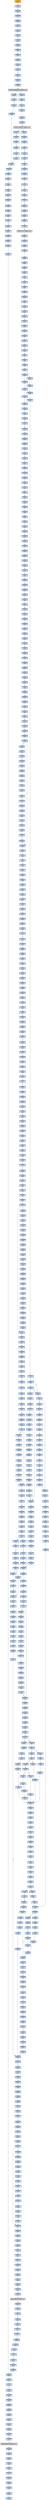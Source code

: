 strict digraph G {
	graph [bgcolor=transparent,
		name=G
	];
	node [color=lightsteelblue,
		fillcolor=lightsteelblue,
		shape=rectangle,
		style=filled
	];
	"0x0042f8b3"	[label="0x0042f8b3
movl"];
	"0x0042f8b7"	[label="0x0042f8b7
ja"];
	"0x0042f8b3" -> "0x0042f8b7"	[color="#000000"];
	"0x0042ff6c"	[label="0x0042ff6c
testb"];
	"0x0042ff6e"	[label="0x0042ff6e
je"];
	"0x0042ff6c" -> "0x0042ff6e"	[color="#000000"];
	"0x0042f7de"	[label="0x0042f7de
movl"];
	"0x0042f7e0"	[label="0x0042f7e0
movl"];
	"0x0042f7de" -> "0x0042f7e0"	[color="#000000"];
	"0x0042f911"	[label="0x0042f911
movl"];
	"0x0042f915"	[label="0x0042f915
andl"];
	"0x0042f911" -> "0x0042f915"	[color="#000000"];
	"0x0042ff39"	[label="0x0042ff39
movl"];
	"0x0042ff3d"	[label="0x0042ff3d
incl"];
	"0x0042ff39" -> "0x0042ff3d"	[color="#000000"];
	"0x0042f055"	[label="0x0042f055
stosl"];
	"0x0042f056"	[label="0x0042f056
movb"];
	"0x0042f055" -> "0x0042f056"	[color="#000000"];
	"0x0042f7d4"	[label="0x0042f7d4
orl"];
	"0x0042f7d6"	[label="0x0042f7d6
movl"];
	"0x0042f7d4" -> "0x0042f7d6"	[color="#000000"];
	"0x0042feae"	[label="0x0042feae
movb"];
	"0x0042feb2"	[label="0x0042feb2
movl"];
	"0x0042feae" -> "0x0042feb2"	[color="#000000"];
	"0x0042f373"	[label="0x0042f373
movl"];
	"0x0042f375"	[label="0x0042f375
movl"];
	"0x0042f373" -> "0x0042f375"	[color="#000000"];
	"0x0042fa95"	[label="0x0042fa95
pushl"];
	"0x0042fa96"	[label="0x0042fa96
call"];
	"0x0042fa95" -> "0x0042fa96"	[color="#000000"];
	"0x0042fe36"	[label="0x0042fe36
movl"];
	"0x0042fe39"	[label="0x0042fe39
movl"];
	"0x0042fe36" -> "0x0042fe39"	[color="#000000"];
	"0x0042fee9"	[label="0x0042fee9
movl"];
	"0x0042feec"	[label="0x0042feec
subl"];
	"0x0042fee9" -> "0x0042feec"	[color="#000000"];
	"0x0042f9e9"	[label="0x0042f9e9
cmpl"];
	"0x0042f9ec"	[label="0x0042f9ec
jae"];
	"0x0042f9e9" -> "0x0042f9ec"	[color="#000000"];
	"0x0042f02f"	[label="0x0042f02f
jne"];
	"0x0042f035"	[label="0x0042f035
leal"];
	"0x0042f02f" -> "0x0042f035"	[color="#000000",
		label=F];
	"0x0042f0aa"	[label="0x0042f0aa
je"];
	"0x0042f0b0"	[label="0x0042f0b0
pushl"];
	"0x0042f0aa" -> "0x0042f0b0"	[color="#000000",
		label=F];
	"0x0042ff81"	[label="0x0042ff81
popl"];
	"0x0042ff82"	[label="0x0042ff82
popl"];
	"0x0042ff81" -> "0x0042ff82"	[color="#000000"];
	"0x0042f0a1"	[label="0x0042f0a1
leal"];
	"0x0042f0a7"	[label="0x0042f0a7
cmpl"];
	"0x0042f0a1" -> "0x0042f0a7"	[color="#000000"];
	"0x0042fe76"	[label="0x0042fe76
shrl"];
	"0x0042fe78"	[label="0x0042fe78
movl"];
	"0x0042fe76" -> "0x0042fe78"	[color="#000000"];
	"0x0042fb02"	[label="0x0042fb02
movl"];
	"0x0042fb06"	[label="0x0042fb06
movl"];
	"0x0042fb02" -> "0x0042fb06"	[color="#000000"];
	"0x0042f048"	[label="0x0042f048
movl"];
	"0x0042f04a"	[label="0x0042f04a
leal"];
	"0x0042f048" -> "0x0042f04a"	[color="#000000"];
	"0x0042fa1b"	[label="0x0042fa1b
jmp"];
	"0x0042fa58"	[label="0x0042fa58
movl"];
	"0x0042fa1b" -> "0x0042fa58"	[color="#000000"];
	"0x0042fa62"	[label="0x0042fa62
movl"];
	"0x0042fa65"	[label="0x0042fa65
movl"];
	"0x0042fa62" -> "0x0042fa65"	[color="#000000"];
	"0x0042f962"	[label="0x0042f962
testl"];
	"0x0042f964"	[label="0x0042f964
jbe"];
	"0x0042f962" -> "0x0042f964"	[color="#000000"];
	"0x0042ff85"	[label="0x0042ff85
popl"];
	"0x0042ff86"	[label="0x0042ff86
addl"];
	"0x0042ff85" -> "0x0042ff86"	[color="#000000"];
	"0x0042fd2d"	[label="0x0042fd2d
cmpl"];
	"0x0042fd32"	[label="0x0042fd32
jae"];
	"0x0042fd2d" -> "0x0042fd32"	[color="#000000"];
	"0x0042f8f2"	[label="0x0042f8f2
addl"];
	"0x0042f8f4"	[label="0x0042f8f4
movb"];
	"0x0042f8f2" -> "0x0042f8f4"	[color="#000000"];
	"0x0042f869"	[label="0x0042f869
movl"];
	"0x0042f86d"	[label="0x0042f86d
leal"];
	"0x0042f869" -> "0x0042f86d"	[color="#000000"];
	"0x0042fb1e"	[label="0x0042fb1e
movl"];
	"0x0042fb24"	[label="0x0042fb24
movl"];
	"0x0042fb1e" -> "0x0042fb24"	[color="#000000"];
	"0x0042fe67"	[label="0x0042fe67
movl"];
	"0x0042fe6a"	[label="0x0042fe6a
movl"];
	"0x0042fe67" -> "0x0042fe6a"	[color="#000000"];
	"0x0042f88c"	[label="0x0042f88c
xorl"];
	"0x0042f88e"	[label="0x0042f88e
movl"];
	"0x0042f88c" -> "0x0042f88e"	[color="#000000"];
	"0x0042f2a8"	[label="0x0042f2a8
movl"];
	"0x0042f2aa"	[label="0x0042f2aa
testl"];
	"0x0042f2a8" -> "0x0042f2aa"	[color="#000000"];
	"0x0042ff57"	[label="0x0042ff57
movl"];
	"0x0042ff5b"	[label="0x0042ff5b
addl"];
	"0x0042ff57" -> "0x0042ff5b"	[color="#000000"];
	"0x0042fa3b"	[label="0x0042fa3b
jae"];
	"0x0042fa3d"	[label="0x0042fa3d
movl"];
	"0x0042fa3b" -> "0x0042fa3d"	[color="#000000",
		label=F];
	"0x0042fa44"	[label="0x0042fa44
cmpl"];
	"0x0042fa3b" -> "0x0042fa44"	[color="#000000",
		label=T];
	"0x0042f892"	[label="0x0042f892
movl"];
	"0x0042f89a"	[label="0x0042f89a
movl"];
	"0x0042f892" -> "0x0042f89a"	[color="#000000"];
	"0x0042f8e0"	[label="0x0042f8e0
movl"];
	"0x0042f8e6"	[label="0x0042f8e6
shrl"];
	"0x0042f8e0" -> "0x0042f8e6"	[color="#000000"];
	"0x0042ff41"	[label="0x0042ff41
cmpl"];
	"0x0042ff43"	[label="0x0042ff43
movl"];
	"0x0042ff41" -> "0x0042ff43"	[color="#000000"];
	"0x0042fe80"	[label="0x0042fe80
subl"];
	"0x0042fe82"	[label="0x0042fe82
andl"];
	"0x0042fe80" -> "0x0042fe82"	[color="#000000"];
	"0x0042f05d"	[label="0x0042f05d
jne"];
	"0x0042f05f"	[label="0x0042f05f
leal"];
	"0x0042f05d" -> "0x0042f05f"	[color="#000000",
		label=F];
	"0x0042fea8"	[label="0x0042fea8
shll"];
	"0x0042feab"	[label="0x0042feab
movb"];
	"0x0042fea8" -> "0x0042feab"	[color="#000000"];
	"0x0042faab"	[label="0x0042faab
shll"];
	"0x0042faad"	[label="0x0042faad
addl"];
	"0x0042faab" -> "0x0042faad"	[color="#000000"];
	"0x0042f6c8"	[label="0x0042f6c8
movl"];
	"0x0042f6cc"	[label="0x0042f6cc
subl"];
	"0x0042f6c8" -> "0x0042f6cc"	[color="#000000"];
	"0x0042f9cc"	[label="0x0042f9cc
movl"];
	"0x0042f9d0"	[label="0x0042f9d0
shll"];
	"0x0042f9cc" -> "0x0042f9d0"	[color="#000000"];
	"0x0042fa5f"	[label="0x0042fa5f
movl"];
	"0x0042fa5f" -> "0x0042fa62"	[color="#000000"];
	"0x0042f00a"	[label="0x0042f00a
popl"];
	"0x0042f00b"	[label="0x0042f00b
incl"];
	"0x0042f00a" -> "0x0042f00b"	[color="#000000"];
	"0x0042fa6e"	[label="0x0042fa6e
popl"];
	"0x0042fa6f"	[label="0x0042fa6f
shrl"];
	"0x0042fa6e" -> "0x0042fa6f"	[color="#000000"];
	"0x0042f826"	[label="0x0042f826
movl"];
	"0x0042f82c"	[label="0x0042f82c
addl"];
	"0x0042f826" -> "0x0042f82c"	[color="#000000"];
	"0x0042f384"	[label="0x0042f384
jmp"];
	"0x0042f271"	[label="0x0042f271
movl"];
	"0x0042f384" -> "0x0042f271"	[color="#000000"];
	"0x0042fa00"	[label="0x0042fa00
andl"];
	"0x0042fa05"	[label="0x0042fa05
cmpl"];
	"0x0042fa00" -> "0x0042fa05"	[color="#000000"];
	"0x0042f008"	[label="0x0042f008
jmp"];
	"0x0042f00e"	[label="0x0042f00e
call"];
	"0x0042f008" -> "0x0042f00e"	[color="#000000"];
	"0x0042fefc"	[label="0x0042fefc
movl"];
	"0x0042ff03"	[label="0x0042ff03
testl"];
	"0x0042fefc" -> "0x0042ff03"	[color="#000000"];
	"0x0042f03b"	[label="0x0042f03b
pushl"];
	"0x0042f03c"	[label="0x0042f03c
call"];
	"0x0042f03b" -> "0x0042f03c"	[color="#000000"];
	"0x0042fe49"	[label="0x0042fe49
movl"];
	"0x0042fe4c"	[label="0x0042fe4c
movl"];
	"0x0042fe49" -> "0x0042fe4c"	[color="#000000"];
	"0x0042ff3e"	[label="0x0042ff3e
leal"];
	"0x0042ff3d" -> "0x0042ff3e"	[color="#000000"];
	"0x0042f298"	[label="0x0042f298
movl"];
	"0x0042f2a2"	[label="0x0042f2a2
movl"];
	"0x0042f298" -> "0x0042f2a2"	[color="#000000"];
	"0x0042f8c1"	[label="0x0042f8c1
movl"];
	"0x0042f8c4"	[label="0x0042f8c4
movl"];
	"0x0042f8c1" -> "0x0042f8c4"	[color="#000000"];
	"0x0042f95a"	[label="0x0042f95a
movl"];
	"0x0042f960"	[label="0x0042f960
xorl"];
	"0x0042f95a" -> "0x0042f960"	[color="#000000"];
	"0x0042f81d"	[label="0x0042f81d
movl"];
	"0x0042f823"	[label="0x0042f823
leal"];
	"0x0042f81d" -> "0x0042f823"	[color="#000000"];
	"0x0042fa5a"	[label="0x0042fa5a
movl"];
	"0x0042fa58" -> "0x0042fa5a"	[color="#000000"];
	"0x0042fea2"	[label="0x0042fea2
movl"];
	"0x0042fea5"	[label="0x0042fea5
movl"];
	"0x0042fea2" -> "0x0042fea5"	[color="#000000"];
	"0x0042f1b0"	[label="0x0042f1b0
je"];
	"0x0042f1ba"	[label="0x0042f1ba
movl"];
	"0x0042f1b0" -> "0x0042f1ba"	[color="#000000",
		label=T];
	"0x0042ff63"	[label="0x0042ff63
jmp"];
	"0x0042ff70"	[label="0x0042ff70
cmpl"];
	"0x0042ff63" -> "0x0042ff70"	[color="#000000"];
	"0x0042fbac"	[label="0x0042fbac
pushl"];
	"0x0042fbad"	[label="0x0042fbad
movl"];
	"0x0042fbac" -> "0x0042fbad"	[color="#000000"];
	"0x0042fa22"	[label="0x0042fa22
cmpl"];
	"0x0042fa25"	[label="0x0042fa25
sbbl"];
	"0x0042fa22" -> "0x0042fa25"	[color="#000000"];
	"0x0042f83f"	[label="0x0042f83f
pushl"];
	"0x0042f840"	[label="0x0042f840
movl"];
	"0x0042f83f" -> "0x0042f840"	[color="#000000"];
	"0x0042ff4e"	[label="0x0042ff4e
movb"];
	"0x0042ff51"	[label="0x0042ff51
movl"];
	"0x0042ff4e" -> "0x0042ff51"	[color="#000000"];
	"0x0042f986"	[label="0x0042f986
xorl"];
	"0x0042f988"	[label="0x0042f988
movb"];
	"0x0042f986" -> "0x0042f988"	[color="#000000"];
	"0x0042f058"	[label="0x0042f058
scasb"];
	"0x0042f056" -> "0x0042f058"	[color="#000000"];
	"0x0042f98b"	[label="0x0042f98b
movl"];
	"0x0042f98f"	[label="0x0042f98f
leal"];
	"0x0042f98b" -> "0x0042f98f"	[color="#000000"];
	"0x0042f83a"	[label="0x0042f83a
pushl"];
	"0x0042f83b"	[label="0x0042f83b
pushl"];
	"0x0042f83a" -> "0x0042f83b"	[color="#000000"];
	"0x0042f960" -> "0x0042f962"	[color="#000000"];
	"0x0042fa42"	[label="0x0042fa42
jmp"];
	"0x0042fa3d" -> "0x0042fa42"	[color="#000000"];
	"0x0042f112"	[label="0x0042f112
movl"];
	"0x0042f114"	[label="0x0042f114
subl"];
	"0x0042f112" -> "0x0042f114"	[color="#000000"];
	"0x0042f9b0"	[label="0x0042f9b0
pushl"];
	"0x0042f9b1"	[label="0x0042f9b1
pushl"];
	"0x0042f9b0" -> "0x0042f9b1"	[color="#000000"];
	"0x0042f862"	[label="0x0042f862
jbe"];
	"0x0042f864"	[label="0x0042f864
xorl"];
	"0x0042f862" -> "0x0042f864"	[color="#000000",
		label=F];
	"0x0042f8bd"	[label="0x0042f8bd
movl"];
	"0x0042f8bd" -> "0x0042f8c1"	[color="#000000"];
	"0x0042ff3e" -> "0x0042ff41"	[color="#000000"];
	"0x0042f8eb"	[label="0x0042f8eb
andl"];
	"0x0042f8f0"	[label="0x0042f8f0
subl"];
	"0x0042f8eb" -> "0x0042f8f0"	[color="#000000"];
	"0x0042f9bc"	[label="0x0042f9bc
jb"];
	"0x0042f9be"	[label="0x0042f9be
movl"];
	"0x0042f9bc" -> "0x0042f9be"	[color="#000000",
		label=F];
	"0x0042f9ee"	[label="0x0042f9ee
movl"];
	"0x0042f9bc" -> "0x0042f9ee"	[color="#000000",
		label=T];
	"0x0042f7d9"	[label="0x0042f7d9
addl"];
	"0x0042f7d6" -> "0x0042f7d9"	[color="#000000"];
	"0x0042f8f6"	[label="0x0042f8f6
movl"];
	"0x0042f8f8"	[label="0x0042f8f8
movb"];
	"0x0042f8f6" -> "0x0042f8f8"	[color="#000000"];
	"0x0042ff80"	[label="0x0042ff80
popl"];
	"0x0042ff80" -> "0x0042ff81"	[color="#000000"];
	"0x0042fb43"	[label="0x0042fb43
movl"];
	"0x0042fb49"	[label="0x0042fb49
movl"];
	"0x0042fb43" -> "0x0042fb49"	[color="#000000"];
	"0x0042f7be"	[label="0x0042f7be
movb"];
	"0x0042f7c2"	[label="0x0042f7c2
movl"];
	"0x0042f7be" -> "0x0042f7c2"	[color="#000000"];
	"0x0042f9a4"	[label="0x0042f9a4
movb"];
	"0x0042f9a6"	[label="0x0042f9a6
popl"];
	"0x0042f9a4" -> "0x0042f9a6"	[color="#000000"];
	"0x0042f9de"	[label="0x0042f9de
addl"];
	"0x0042f9e1"	[label="0x0042f9e1
movl"];
	"0x0042f9de" -> "0x0042f9e1"	[color="#000000"];
	"0x0042f7c4"	[label="0x0042f7c4
movl"];
	"0x0042f7c2" -> "0x0042f7c4"	[color="#000000"];
	"0x0042f39e"	[label="0x0042f39e
call"];
	VIRTUALPROTECT_KERNEL32_DLL	[color=lightgrey,
		fillcolor=lightgrey,
		label="VIRTUALPROTECT_KERNEL32_DLL
VIRTUALPROTECT-KERNEL32-DLL"];
	"0x0042f39e" -> VIRTUALPROTECT_KERNEL32_DLL	[color="#000000"];
	"0x0042f7ae"	[label="0x0042f7ae
cmpl"];
	"0x0042f7b1"	[label="0x0042f7b1
jb"];
	"0x0042f7ae" -> "0x0042f7b1"	[color="#000000"];
	"0x0042f0b2"	[label="0x0042f0b2
pushl"];
	"0x0042f0b0" -> "0x0042f0b2"	[color="#000000"];
	"0x0042f93d"	[label="0x0042f93d
jge"];
	"0x0042f943"	[label="0x0042f943
cmpl"];
	"0x0042f93d" -> "0x0042f943"	[color="#000000",
		label=F];
	"0x0042fbaf"	[label="0x0042fbaf
call"];
	"0x0042fbad" -> "0x0042fbaf"	[color="#000000"];
	"0x0042fb0d"	[label="0x0042fb0d
movl"];
	"0x0042fb0f"	[label="0x0042fb0f
leal"];
	"0x0042fb0d" -> "0x0042fb0f"	[color="#000000"];
	"0x0042f7e3"	[label="0x0042f7e3
cmpl"];
	"0x0042f7e0" -> "0x0042f7e3"	[color="#000000"];
	"0x0042fef5"	[label="0x0042fef5
addl"];
	"0x0042fef7"	[label="0x0042fef7
cmpl"];
	"0x0042fef5" -> "0x0042fef7"	[color="#000000"];
	"0x0042f7fb"	[label="0x0042f7fb
subl"];
	"0x0042f7fd"	[label="0x0042f7fd
andl"];
	"0x0042f7fb" -> "0x0042f7fd"	[color="#000000"];
	"0x0042fa5d"	[label="0x0042fa5d
addl"];
	"0x0042fa5d" -> "0x0042fa5f"	[color="#000000"];
	"0x0042fb9c"	[label="0x0042fb9c
incl"];
	"0x0042fb9d"	[label="0x0042fb9d
cmpl"];
	"0x0042fb9c" -> "0x0042fb9d"	[color="#000000"];
	"0x0042f8fe"	[label="0x0042f8fe
movl"];
	"0x0042f900"	[label="0x0042f900
movl"];
	"0x0042f8fe" -> "0x0042f900"	[color="#000000"];
	"0x0042f9d9"	[label="0x0042f9d9
orl"];
	"0x0042f9db"	[label="0x0042f9db
movl"];
	"0x0042f9d9" -> "0x0042f9db"	[color="#000000"];
	"0x0042f92a"	[label="0x0042f92a
decl"];
	"0x0042f92b"	[label="0x0042f92b
addl"];
	"0x0042f92a" -> "0x0042f92b"	[color="#000000"];
	"0x0042f7f2"	[label="0x0042f7f2
subl"];
	"0x0042f7f4"	[label="0x0042f7f4
shrl"];
	"0x0042f7f2" -> "0x0042f7f4"	[color="#000000"];
	"0x0042f831"	[label="0x0042f831
ret"];
	"0x0042f82c" -> "0x0042f831"	[color="#000000"];
	"0x0042f949"	[label="0x0042f949
je"];
	"0x0042f943" -> "0x0042f949"	[color="#000000"];
	"0x0042f093"	[label="0x0042f093
orl"];
	"0x0042f095"	[label="0x0042f095
je"];
	"0x0042f093" -> "0x0042f095"	[color="#000000"];
	"0x0042f0fb"	[label="0x0042f0fb
pushl"];
	"0x0042f0fc"	[label="0x0042f0fc
call"];
	"0x0042f0fb" -> "0x0042f0fc"	[color="#000000"];
	"0x0042f264"	[label="0x0042f264
movl"];
	"0x0042f269"	[label="0x0042f269
movl"];
	"0x0042f264" -> "0x0042f269"	[color="#000000"];
	"0x0042f84d"	[label="0x0042f84d
leal"];
	"0x0042f851"	[label="0x0042f851
xorl"];
	"0x0042f84d" -> "0x0042f851"	[color="#000000"];
	"0x0042f9a7"	[label="0x0042f9a7
addl"];
	"0x0042f9a6" -> "0x0042f9a7"	[color="#000000"];
	"0x0042f243"	[label="0x0042f243
movl"];
	"0x0042f249"	[label="0x0042f249
movl"];
	"0x0042f243" -> "0x0042f249"	[color="#000000"];
	"0x0042fec6"	[label="0x0042fec6
movl"];
	"0x0042fec8"	[label="0x0042fec8
cmpl"];
	"0x0042fec6" -> "0x0042fec8"	[color="#000000"];
	"0x0042f7cb"	[label="0x0042f7cb
shll"];
	"0x0042f7ce"	[label="0x0042f7ce
andl"];
	"0x0042f7cb" -> "0x0042f7ce"	[color="#000000"];
	"0x0042f106"	[label="0x0042f106
jne"];
	"0x0042f155"	[label="0x0042f155
jmp"];
	"0x0042f106" -> "0x0042f155"	[color="#000000",
		label=T];
	"0x0042f108"	[label="0x0042f108
incb"];
	"0x0042f106" -> "0x0042f108"	[color="#000000",
		label=F];
	"0x0042f6e3"	[label="0x0042f6e3
movl"];
	"0x0042f6ea"	[label="0x0042f6ea
pushl"];
	"0x0042f6e3" -> "0x0042f6ea"	[color="#000000"];
	"0x0042f095" -> "0x0042f0a1"	[color="#000000",
		label=T];
	"0x0042f15f"	[label="0x0042f15f
movl"];
	"0x0042f161"	[label="0x0042f161
movl"];
	"0x0042f15f" -> "0x0042f161"	[color="#000000"];
	"0x0042f931"	[label="0x0042f931
movl"];
	"0x0042f935"	[label="0x0042f935
movl"];
	"0x0042f931" -> "0x0042f935"	[color="#000000"];
	"0x0042f9d3"	[label="0x0042f9d3
andl"];
	"0x0042f9d3" -> "0x0042f9d9"	[color="#000000"];
	"0x0042f0fc" -> "0x0042f6c8"	[color="#000000"];
	"0x0042f9e6"	[label="0x0042f9e6
movl"];
	"0x0042f9e6" -> "0x0042f9e9"	[color="#000000"];
	"0x0042f92e"	[label="0x0042f92e
cmpl"];
	"0x0042f92e" -> "0x0042f931"	[color="#000000"];
	"0x0042fe29"	[label="0x0042fe29
jb"];
	"0x0042fe9c"	[label="0x0042fe9c
cmpl"];
	"0x0042fe29" -> "0x0042fe9c"	[color="#000000",
		label=T];
	"0x0042fe2b"	[label="0x0042fe2b
movl"];
	"0x0042fe29" -> "0x0042fe2b"	[color="#000000",
		label=F];
	"0x0042fac2"	[label="0x0042fac2
call"];
	"0x0042f80f"	[label="0x0042f80f
movl"];
	"0x0042fac2" -> "0x0042f80f"	[color="#000000"];
	"0x0042fcf8"	[label="0x0042fcf8
popl"];
	"0x0042fcf9"	[label="0x0042fcf9
subl"];
	"0x0042fcf8" -> "0x0042fcf9"	[color="#000000"];
	"0x0042fce8"	[label="0x0042fce8
movb"];
	"0x0042fcea"	[label="0x0042fcea
popl"];
	"0x0042fce8" -> "0x0042fcea"	[color="#000000"];
	"0x0042f91a"	[label="0x0042f91a
movl"];
	"0x0042f91e"	[label="0x0042f91e
movl"];
	"0x0042f91a" -> "0x0042f91e"	[color="#000000"];
	"0x0042f871"	[label="0x0042f871
incl"];
	"0x0042f86d" -> "0x0042f871"	[color="#000000"];
	"0x0042fe88"	[label="0x0042fe88
shrl"];
	"0x0042fe8a"	[label="0x0042fe8a
leal"];
	"0x0042fe88" -> "0x0042fe8a"	[color="#000000"];
	"0x0042f9c0"	[label="0x0042f9c0
movb"];
	"0x0042f9c2"	[label="0x0042f9c2
incl"];
	"0x0042f9c0" -> "0x0042f9c2"	[color="#000000"];
	"0x0042fb72"	[label="0x0042fb72
pushl"];
	"0x0042fb74"	[label="0x0042fb74
movl"];
	"0x0042fb72" -> "0x0042fb74"	[color="#000000"];
	"0x0042f9fb"	[label="0x0042f9fb
shrl"];
	"0x0042f9fd"	[label="0x0042f9fd
movl"];
	"0x0042f9fb" -> "0x0042f9fd"	[color="#000000"];
	"0x0042fb37"	[label="0x0042fb37
movl"];
	"0x0042fb3d"	[label="0x0042fb3d
movl"];
	"0x0042fb37" -> "0x0042fb3d"	[color="#000000"];
	"0x0042fd3b"	[label="0x0042fd3b
incl"];
	"0x0042fd3c"	[label="0x0042fd3c
movl"];
	"0x0042fd3b" -> "0x0042fd3c"	[color="#000000"];
	"0x0042f8a9"	[label="0x0042f8a9
shll"];
	"0x0042f8ab"	[label="0x0042f8ab
addl"];
	"0x0042f8a9" -> "0x0042f8ab"	[color="#000000"];
	"0x0042fe6d"	[label="0x0042fe6d
movl"];
	"0x0042fe6a" -> "0x0042fe6d"	[color="#000000"];
	"0x0042fa87"	[label="0x0042fa87
movl"];
	"0x0042fa89"	[label="0x0042fa89
xorl"];
	"0x0042fa87" -> "0x0042fa89"	[color="#000000"];
	"0x0042f40d"	[label="0x0042f40d
orl"];
	"0x0042f40f"	[label="0x0042f40f
movl"];
	"0x0042f40d" -> "0x0042f40f"	[color="#000000"];
	"0x0042f6d2"	[label="0x0042f6d2
leal"];
	"0x0042f6d6"	[label="0x0042f6d6
pushl"];
	"0x0042f6d2" -> "0x0042f6d6"	[color="#000000"];
	"0x0042fa07"	[label="0x0042fa07
jae"];
	"0x0042fa05" -> "0x0042fa07"	[color="#000000"];
	"0x0042f994"	[label="0x0042f994
movl"];
	"0x0042f996"	[label="0x0042f996
movl"];
	"0x0042f994" -> "0x0042f996"	[color="#000000"];
	"0x0042fcb2"	[label="0x0042fcb2
movb"];
	"0x0042fcb9"	[label="0x0042fcb9
xorl"];
	"0x0042fcb2" -> "0x0042fcb9"	[color="#000000"];
	"0x0042fa19"	[label="0x0042fa19
movl"];
	"0x0042fa19" -> "0x0042fa1b"	[color="#000000"];
	"0x0042ff7a"	[label="0x0042ff7a
movl"];
	"0x0042ff7e"	[label="0x0042ff7e
movl"];
	"0x0042ff7a" -> "0x0042ff7e"	[color="#000000"];
	"0x0042fa0f"	[label="0x0042fa0f
movl"];
	"0x0042fa11"	[label="0x0042fa11
shrl"];
	"0x0042fa0f" -> "0x0042fa11"	[color="#000000"];
	"0x0042f8f0" -> "0x0042f8f2"	[color="#000000"];
	"0x0042f988" -> "0x0042f98b"	[color="#000000"];
	"0x0042f2c8"	[label="0x0042f2c8
je"];
	"0x0042f2c8" -> "0x0042f373"	[color="#000000",
		label=T];
	"0x0042f802"	[label="0x0042f802
shrl"];
	"0x0042f804"	[label="0x0042f804
addl"];
	"0x0042f802" -> "0x0042f804"	[color="#000000"];
	"0x0042fa2c"	[label="0x0042fa2c
cmpl"];
	"0x0042fa2f"	[label="0x0042fa2f
jae"];
	"0x0042fa2c" -> "0x0042fa2f"	[color="#000000"];
	"0x0042fe97"	[label="0x0042fe97
leal"];
	"0x0042fe9a"	[label="0x0042fe9a
jmp"];
	"0x0042fe97" -> "0x0042fe9a"	[color="#000000"];
	"0x0042f0b7"	[label="0x0042f0b7
pushl"];
	"0x0042f0b2" -> "0x0042f0b7"	[color="#000000"];
	"0x0042fe31"	[label="0x0042fe31
cmpl"];
	"0x0042fe34"	[label="0x0042fe34
jb"];
	"0x0042fe31" -> "0x0042fe34"	[color="#000000"];
	"0x0042f974"	[label="0x0042f974
movl"];
	"0x0042f97a"	[label="0x0042f97a
andl"];
	"0x0042f974" -> "0x0042f97a"	[color="#000000"];
	"0x0042f9ad"	[label="0x0042f9ad
ret"];
	"0x0042fca3"	[label="0x0042fca3
testb"];
	"0x0042f9ad" -> "0x0042fca3"	[color="#000000"];
	"0x0042fbb4"	[label="0x0042fbb4
testb"];
	"0x0042f9ad" -> "0x0042fbb4"	[color="#000000"];
	"0x0042f90f"	[label="0x0042f90f
movl"];
	"0x0042f90f" -> "0x0042f911"	[color="#000000"];
	"0x0042f176"	[label="0x0042f176
andl"];
	"0x0042f179"	[label="0x0042f179
repz"];
	"0x0042f176" -> "0x0042f179"	[color="#000000"];
	"0x0042f7b4"	[label="0x0042f7b4
movl"];
	"0x0042f7b9"	[label="0x0042f7b9
movl"];
	"0x0042f7b4" -> "0x0042f7b9"	[color="#000000"];
	"0x0042fe7d"	[label="0x0042fe7d
movl"];
	"0x0042fe78" -> "0x0042fe7d"	[color="#000000"];
	"0x0042f85c"	[label="0x0042f85c
cmpl"];
	"0x0042f85e"	[label="0x0042f85e
movl"];
	"0x0042f85c" -> "0x0042f85e"	[color="#000000"];
	"0x0042ff14"	[label="0x0042ff14
jmp"];
	"0x0042ff31"	[label="0x0042ff31
movl"];
	"0x0042ff14" -> "0x0042ff31"	[color="#000000"];
	"0x0042f10e"	[label="0x0042f10e
pushl"];
	"0x0042f10f"	[label="0x0042f10f
pushl"];
	"0x0042f10e" -> "0x0042f10f"	[color="#000000"];
	"0x0042fe46"	[label="0x0042fe46
movl"];
	"0x0042fe46" -> "0x0042fe49"	[color="#000000"];
	"0x0042f6eb"	[label="0x0042f6eb
pushl"];
	"0x0042f6ea" -> "0x0042f6eb"	[color="#000000"];
	"0x0042f726"	[label="0x0042f726
movl"];
	"0x0042f729"	[label="0x0042f729
addl"];
	"0x0042f726" -> "0x0042f729"	[color="#000000"];
	"0x0042fe42"	[label="0x0042fe42
movb"];
	"0x0042fe42" -> "0x0042fe46"	[color="#000000"];
	"0x0042f2ac"	[label="0x0042f2ac
jne"];
	"0x0042f2aa" -> "0x0042f2ac"	[color="#000000"];
	"0x0042f001"	[color=lightgrey,
		fillcolor=orange,
		label="0x0042f001
pusha"];
	"0x0042f002"	[label="0x0042f002
call"];
	"0x0042f001" -> "0x0042f002"	[color="#000000"];
	"0x0042fabd"	[label="0x0042fabd
pushl"];
	"0x0042fabd" -> "0x0042fac2"	[color="#000000"];
	"0x0042f169"	[label="0x0042f169
movl"];
	"0x0042f16f"	[label="0x0042f16f
sarl"];
	"0x0042f169" -> "0x0042f16f"	[color="#000000"];
	"0x0042f3ff"	[label="0x0042f3ff
popl"];
	"0x0042f400"	[label="0x0042f400
movl"];
	"0x0042f3ff" -> "0x0042f400"	[color="#000000"];
	"0x0042fa27"	[label="0x0042fa27
addl"];
	"0x0042fa2a"	[label="0x0042fa2a
jmp"];
	"0x0042fa27" -> "0x0042fa2a"	[color="#000000"];
	"0x0042fba8"	[label="0x0042fba8
leal"];
	"0x0042fba8" -> "0x0042fbac"	[color="#000000"];
	"0x0042f0bc"	[label="0x0042f0bc
pushl"];
	"0x0042f0be"	[label="0x0042f0be
call"];
	"0x0042f0bc" -> "0x0042f0be"	[color="#000000"];
	"0x0042fb3d" -> "0x0042fb43"	[color="#000000"];
	"0x0042f8c9"	[label="0x0042f8c9
cmpl"];
	"0x0042f8cc"	[label="0x0042f8cc
movl"];
	"0x0042f8c9" -> "0x0042f8cc"	[color="#000000"];
	"0x0042f01c"	[label="0x0042f01c
subl"];
	"0x0042f022"	[label="0x0042f022
cmpl"];
	"0x0042f01c" -> "0x0042f022"	[color="#000000"];
	"0x0042fefa"	[label="0x0042fefa
jae"];
	"0x0042fefa" -> "0x0042fefc"	[color="#000000",
		label=F];
	"0x0042ff16"	[label="0x0042ff16
movl"];
	"0x0042fefa" -> "0x0042ff16"	[color="#000000",
		label=T];
	"0x0042f972"	[label="0x0042f972
je"];
	"0x0042f972" -> "0x0042f974"	[color="#000000",
		label=F];
	"0x0042f972" -> "0x0042f996"	[color="#000000",
		label=T];
	"0x0042ff83"	[label="0x0042ff83
movb"];
	"0x0042ff83" -> "0x0042ff85"	[color="#000000"];
	"0x0042fa09"	[label="0x0042fa09
movl"];
	"0x0042fa07" -> "0x0042fa09"	[color="#000000",
		label=F];
	"0x0042fa1d"	[label="0x0042fa1d
cmpl"];
	"0x0042fa07" -> "0x0042fa1d"	[color="#000000",
		label=T];
	"0x0042f8f4" -> "0x0042f8f6"	[color="#000000"];
	"0x0042f806"	[label="0x0042f806
popl"];
	"0x0042f807"	[label="0x0042f807
movl"];
	"0x0042f806" -> "0x0042f807"	[color="#000000"];
	"0x0042f015"	[label="0x0042f015
movl"];
	"0x0042f01a"	[label="0x0042f01a
addl"];
	"0x0042f015" -> "0x0042f01a"	[color="#000000"];
	"0x0042f6cc" -> "0x0042f6d2"	[color="#000000"];
	"0x0042f853"	[label="0x0042f853
repz"];
	"0x0042f851" -> "0x0042f853"	[color="#000000"];
	"0x0042fe5f"	[label="0x0042fe5f
movl"];
	"0x0042fe62"	[label="0x0042fe62
movl"];
	"0x0042fe5f" -> "0x0042fe62"	[color="#000000"];
	"0x0042fcc9"	[label="0x0042fcc9
jb"];
	"0x0042fccb"	[label="0x0042fccb
jmp"];
	"0x0042fcc9" -> "0x0042fccb"	[color="#000000",
		label=F];
	"0x0042f174"	[label="0x0042f174
movl"];
	"0x0042f174" -> "0x0042f176"	[color="#000000"];
	"0x0042fe74"	[label="0x0042fe74
addl"];
	"0x0042fe74" -> "0x0042fe76"	[color="#000000"];
	"0x0042faa8"	[label="0x0042faa8
addl"];
	"0x0042faa8" -> "0x0042faab"	[color="#000000"];
	"0x0042f396"	[label="0x0042f396
pushl"];
	"0x0042f397"	[label="0x0042f397
pushl"];
	"0x0042f396" -> "0x0042f397"	[color="#000000"];
	"0x0042fab9"	[label="0x0042fab9
leal"];
	"0x0042fabc"	[label="0x0042fabc
pushl"];
	"0x0042fab9" -> "0x0042fabc"	[color="#000000"];
	"0x0042ff55"	[label="0x0042ff55
jb"];
	"0x0042ff55" -> "0x0042ff57"	[color="#000000",
		label=F];
	"0x0042faa2"	[label="0x0042faa2
popl"];
	"0x0042faa3"	[label="0x0042faa3
movl"];
	"0x0042faa2" -> "0x0042faa3"	[color="#000000"];
	"0x0042feb5"	[label="0x0042feb5
movl"];
	"0x0042feb8"	[label="0x0042feb8
movl"];
	"0x0042feb5" -> "0x0042feb8"	[color="#000000"];
	"0x0042faaf"	[label="0x0042faaf
incl"];
	"0x0042fab0"	[label="0x0042fab0
cmpl"];
	"0x0042faaf" -> "0x0042fab0"	[color="#000000"];
	"0x0042f918"	[label="0x0042f918
repz"];
	"0x0042f918" -> "0x0042f91a"	[color="#000000"];
	"0x0042fb6e"	[label="0x0042fb6e
leal"];
	"0x0042fb71"	[label="0x0042fb71
pushl"];
	"0x0042fb6e" -> "0x0042fb71"	[color="#000000"];
	"0x0042fce5"	[label="0x0042fce5
popl"];
	"0x0042fce6"	[label="0x0042fce6
popl"];
	"0x0042fce5" -> "0x0042fce6"	[color="#000000"];
	"0x0042fe72"	[label="0x0042fe72
subl"];
	"0x0042fe6d" -> "0x0042fe72"	[color="#000000"];
	"0x0042fa7e"	[label="0x0042fa7e
popl"];
	"0x0042fa7f"	[label="0x0042fa7f
movl"];
	"0x0042fa7e" -> "0x0042fa7f"	[color="#000000"];
	"0x0042fb69"	[label="0x0042fb69
pushl"];
	"0x0042fb6a"	[label="0x0042fb6a
movl"];
	"0x0042fb69" -> "0x0042fb6a"	[color="#000000"];
	"0x0042f99f"	[label="0x0042f99f
jb"];
	"0x0042f9a1"	[label="0x0042f9a1
popl"];
	"0x0042f99f" -> "0x0042f9a1"	[color="#000000",
		label=F];
	"0x0042ff0d"	[label="0x0042ff0d
movl"];
	"0x0042ff0d" -> "0x0042ff14"	[color="#000000"];
	"0x0042f274"	[label="0x0042f274
testl"];
	"0x0042f276"	[label="0x0042f276
je"];
	"0x0042f274" -> "0x0042f276"	[color="#000000"];
	"0x0042f834"	[label="0x0042f834
subl"];
	"0x0042f834" -> "0x0042f83a"	[color="#000000"];
	"0x0042f11f"	[label="0x0042f11f
orl"];
	"0x0042f121"	[label="0x0042f121
je"];
	"0x0042f11f" -> "0x0042f121"	[color="#000000"];
	"0x0042fe55"	[label="0x0042fe55
addl"];
	"0x0042fe58"	[label="0x0042fe58
orl"];
	"0x0042fe55" -> "0x0042fe58"	[color="#000000"];
	"0x0042ff1c"	[label="0x0042ff1c
movl"];
	"0x0042ff16" -> "0x0042ff1c"	[color="#000000"];
	"0x0042f04d"	[label="0x0042f04d
pushl"];
	"0x0042f04e"	[label="0x0042f04e
pushl"];
	"0x0042f04d" -> "0x0042f04e"	[color="#000000"];
	"0x0042f845"	[label="0x0042f845
movl"];
	"0x0042f84b"	[label="0x0042f84b
xorl"];
	"0x0042f845" -> "0x0042f84b"	[color="#000000"];
	"0x0042fb55"	[label="0x0042fb55
repz"];
	"0x0042fb57"	[label="0x0042fb57
movl"];
	"0x0042fb55" -> "0x0042fb57"	[color="#000000"];
	"0x0042f926"	[label="0x0042f926
addl"];
	"0x0042f929"	[label="0x0042f929
incl"];
	"0x0042f926" -> "0x0042f929"	[color="#000000"];
	"0x0042f875"	[label="0x0042f875
movl"];
	"0x0042f877"	[label="0x0042f877
jb"];
	"0x0042f875" -> "0x0042f877"	[color="#000000"];
	"0x0042f8dc"	[label="0x0042f8dc
movl"];
	"0x0042f8dc" -> "0x0042f8e0"	[color="#000000"];
	"0x0042fbb6"	[label="0x0042fbb6
jne"];
	"0x0042fbc3"	[label="0x0042fbc3
xorl"];
	"0x0042fbb6" -> "0x0042fbc3"	[color="#000000",
		label=T];
	"0x0042f029"	[label="0x0042f029
movl"];
	"0x0042f029" -> "0x0042f02f"	[color="#000000"];
	"0x0042fb08"	[label="0x0042fb08
movl"];
	"0x0042fb0c"	[label="0x0042fb0c
pushl"];
	"0x0042fb08" -> "0x0042fb0c"	[color="#000000"];
	"0x0042f9b5"	[label="0x0042f9b5
pushl"];
	"0x0042f9b6"	[label="0x0042f9b6
movl"];
	"0x0042f9b5" -> "0x0042f9b6"	[color="#000000"];
	"0x0042f405"	[label="0x0042f405
pushl"];
	"0x0042f400" -> "0x0042f405"	[color="#000000"];
	"0x0042fa09" -> "0x0042fa0f"	[color="#000000"];
	"0x0042f1c0"	[label="0x0042f1c0
movl"];
	"0x0042f1c6"	[label="0x0042f1c6
subl"];
	"0x0042f1c0" -> "0x0042f1c6"	[color="#000000"];
	"0x0042f8fa"	[label="0x0042f8fa
movl"];
	"0x0042f8f8" -> "0x0042f8fa"	[color="#000000"];
	"0x0042fce7"	[label="0x0042fce7
popl"];
	"0x0042fce6" -> "0x0042fce7"	[color="#000000"];
	"0x0042fa2a" -> "0x0042fa58"	[color="#000000"];
	"0x0042f2f1"	[label="0x0042f2f1
jne"];
	"0x0042f365"	[label="0x0042f365
movl"];
	"0x0042f2f1" -> "0x0042f365"	[color="#000000",
		label=T];
	"0x0042fe3c"	[label="0x0042fe3c
shll"];
	"0x0042fe39" -> "0x0042fe3c"	[color="#000000"];
	"0x0042f04f"	[label="0x0042f04f
call"];
	GETPROCADDRESS_KERNEL32_DLL	[color=lightgrey,
		fillcolor=lightgrey,
		label="GETPROCADDRESS_KERNEL32_DLL
GETPROCADDRESS-KERNEL32-DLL"];
	"0x0042f04f" -> GETPROCADDRESS_KERNEL32_DLL	[color="#000000"];
	"0x0042f9db" -> "0x0042f9de"	[color="#000000"];
	"0x0042fa25" -> "0x0042fa27"	[color="#000000"];
	"0x0042faff"	[label="0x0042faff
ret"];
	"0x0042f6dc"	[label="0x0042f6dc
movl"];
	"0x0042faff" -> "0x0042f6dc"	[color="#000000"];
	"0x0042fd42"	[label="0x0042fd42
jmp"];
	"0x0042fd42" -> "0x0042ff70"	[color="#000000"];
	"0x0042f2ee"	[label="0x0042f2ee
testl"];
	"0x0042f2f0"	[label="0x0042f2f0
popl"];
	"0x0042f2ee" -> "0x0042f2f0"	[color="#000000"];
	"0x0042f04e" -> "0x0042f04f"	[color="#000000"];
	"0x0042f1c8"	[label="0x0042f1c8
je"];
	"0x0042f1c6" -> "0x0042f1c8"	[color="#000000"];
	"0x0042fee0"	[label="0x0042fee0
addl"];
	"0x0042fee2"	[label="0x0042fee2
shrl"];
	"0x0042fee0" -> "0x0042fee2"	[color="#000000"];
	"0x0042f24f"	[label="0x0042f24f
orl"];
	"0x0042f249" -> "0x0042f24f"	[color="#000000"];
	"0x0042f9b2"	[label="0x0042f9b2
pushl"];
	"0x0042f9b1" -> "0x0042f9b2"	[color="#000000"];
	"0x0042ff05"	[label="0x0042ff05
je"];
	"0x0042ff07"	[label="0x0042ff07
movl"];
	"0x0042ff05" -> "0x0042ff07"	[color="#000000",
		label=F];
	"0x0042ff37"	[label="0x0042ff37
movl"];
	"0x0042ff05" -> "0x0042ff37"	[color="#000000",
		label=T];
	"0x0042fed1"	[label="0x0042fed1
jae"];
	"0x0042fed3"	[label="0x0042fed3
movl"];
	"0x0042fed1" -> "0x0042fed3"	[color="#000000",
		label=F];
	"0x0042f425"	[label="0x0042f425
ret"];
	"0x0042ff49"	[label="0x0042ff49
subl"];
	"0x0042ff4b"	[label="0x0042ff4b
incl"];
	"0x0042ff49" -> "0x0042ff4b"	[color="#000000"];
	"0x0042f292"	[label="0x0042f292
movl"];
	"0x0042f292" -> "0x0042f298"	[color="#000000"];
	"0x0042f415"	[label="0x0042f415
popa"];
	"0x0042f416"	[label="0x0042f416
jne"];
	"0x0042f415" -> "0x0042f416"	[color="#000000"];
	"0x0042f103"	[label="0x0042f103
cmpb"];
	"0x0042f103" -> "0x0042f106"	[color="#000000"];
	"0x0042f00d"	[label="0x0042f00d
ret"];
	"0x0042f00d" -> "0x0042f008"	[color="#000000"];
	"0x0042f922"	[label="0x0042f922
movl"];
	"0x0042f91e" -> "0x0042f922"	[color="#000000"];
	"0x0042fece"	[label="0x0042fece
movl"];
	"0x0042fece" -> "0x0042fed1"	[color="#000000"];
	"0x0042fea0"	[label="0x0042fea0
jb"];
	"0x0042fea0" -> "0x0042fea2"	[color="#000000",
		label=F];
	"0x0042fea0" -> "0x0042fed3"	[color="#000000",
		label=T];
	"0x0042f378"	[label="0x0042f378
movl"];
	"0x0042f37b"	[label="0x0042f37b
addl"];
	"0x0042f378" -> "0x0042f37b"	[color="#000000"];
	"0x0042f9d0" -> "0x0042f9d3"	[color="#000000"];
	"0x0042f939"	[label="0x0042f939
movl"];
	"0x0042f935" -> "0x0042f939"	[color="#000000"];
	"0x0042f9e4"	[label="0x0042f9e4
movl"];
	"0x0042f9e4" -> "0x0042f9e6"	[color="#000000"];
	"0x0042f05b"	[label="0x0042f05b
cmpb"];
	"0x0042f05b" -> "0x0042f05d"	[color="#000000"];
	"0x0042fe50"	[label="0x0042fe50
andl"];
	"0x0042fe4c" -> "0x0042fe50"	[color="#000000"];
	"0x0042fca5"	[label="0x0042fca5
jne"];
	"0x0042fca3" -> "0x0042fca5"	[color="#000000"];
	"0x0042fe1f"	[label="0x0042fe1f
popl"];
	"0x0042fe20"	[label="0x0042fe20
testb"];
	"0x0042fe1f" -> "0x0042fe20"	[color="#000000"];
	"0x0042f9be" -> "0x0042f9c0"	[color="#000000"];
	"0x0042fa49"	[label="0x0042fa49
movl"];
	"0x0042fa4e"	[label="0x0042fa4e
jmp"];
	"0x0042fa49" -> "0x0042fa4e"	[color="#000000"];
	"0x0042f0a7" -> "0x0042f0aa"	[color="#000000"];
	GETMODULEHANDLEA_KERNEL32_DLL	[color=lightgrey,
		fillcolor=lightgrey,
		label="GETMODULEHANDLEA_KERNEL32_DLL
GETMODULEHANDLEA-KERNEL32-DLL"];
	"0x0042f03c" -> GETMODULEHANDLEA_KERNEL32_DLL	[color="#000000"];
	"0x0042f9c3"	[label="0x0042f9c3
movb"];
	"0x0042f9c7"	[label="0x0042f9c7
movl"];
	"0x0042f9c3" -> "0x0042f9c7"	[color="#000000"];
	"0x0042fb6c"	[label="0x0042fb6c
pushl"];
	"0x0042fb6d"	[label="0x0042fb6d
pushl"];
	"0x0042fb6c" -> "0x0042fb6d"	[color="#000000"];
	"0x0042f042"	[label="0x0042f042
movl"];
	"0x0042f042" -> "0x0042f048"	[color="#000000"];
	"0x0042f7ce" -> "0x0042f7d4"	[color="#000000"];
	"0x0042f7b3"	[label="0x0042f7b3
pushl"];
	"0x0042f7b3" -> "0x0042f7b4"	[color="#000000"];
	"0x0042fabc" -> "0x0042fabd"	[color="#000000"];
	"0x0042f90d"	[label="0x0042f90d
repz"];
	"0x0042f90d" -> "0x0042f90f"	[color="#000000"];
	"0x0042fe3f"	[label="0x0042fe3f
movb"];
	"0x0042fe3c" -> "0x0042fe3f"	[color="#000000"];
	"0x0042ff22"	[label="0x0042ff22
leal"];
	"0x0042ff25"	[label="0x0042ff25
movl"];
	"0x0042ff22" -> "0x0042ff25"	[color="#000000"];
	"0x0042fe7d" -> "0x0042fe80"	[color="#000000"];
	"0x0042f110"	[label="0x0042f110
pushl"];
	"0x0042f10f" -> "0x0042f110"	[color="#000000"];
	"0x0042fbaf" -> "0x0042f834"	[color="#000000"];
	"0x0042f8d5"	[label="0x0042f8d5
movl"];
	"0x0042f8d8"	[label="0x0042f8d8
movl"];
	"0x0042f8d5" -> "0x0042f8d8"	[color="#000000"];
	"0x0042f8a1"	[label="0x0042f8a1
movl"];
	"0x0042f8a5"	[label="0x0042f8a5
movl"];
	"0x0042f8a1" -> "0x0042f8a5"	[color="#000000"];
	"0x0042fcc6"	[label="0x0042fcc6
cmpl"];
	"0x0042fcc6" -> "0x0042fcc9"	[color="#000000"];
	"0x0042f8ad"	[label="0x0042f8ad
cmpl"];
	"0x0042f8ab" -> "0x0042f8ad"	[color="#000000"];
	"0x0042f922" -> "0x0042f926"	[color="#000000"];
	"0x0042fb2a"	[label="0x0042fb2a
movl"];
	"0x0042fb24" -> "0x0042fb2a"	[color="#000000"];
	"0x0042f966"	[label="0x0042f966
movl"];
	"0x0042f964" -> "0x0042f966"	[color="#000000",
		label=F];
	"0x0042fba0"	[label="0x0042fba0
jb"];
	"0x0042fba2"	[label="0x0042fba2
leal"];
	"0x0042fba0" -> "0x0042fba2"	[color="#000000",
		label=F];
	"0x0042f7e7"	[label="0x0042f7e7
popl"];
	"0x0042f7e8"	[label="0x0042f7e8
movl"];
	"0x0042f7e7" -> "0x0042f7e8"	[color="#000000"];
	"0x0042ff03" -> "0x0042ff05"	[color="#000000"];
	"0x0042fd34"	[label="0x0042fd34
movl"];
	"0x0042fd36"	[label="0x0042fd36
movb"];
	"0x0042fd34" -> "0x0042fd36"	[color="#000000"];
	"0x0042f92b" -> "0x0042f92e"	[color="#000000"];
	"0x0042fe34" -> "0x0042fe36"	[color="#000000",
		label=F];
	"0x0042fe34" -> "0x0042fe67"	[color="#000000",
		label=T];
	"0x0042f2bb"	[label="0x0042f2bb
movl"];
	"0x0042f2be"	[label="0x0042f2be
addl"];
	"0x0042f2bb" -> "0x0042f2be"	[color="#000000"];
	"0x0042fb76"	[label="0x0042fb76
call"];
	"0x0042fb74" -> "0x0042fb76"	[color="#000000"];
	"0x0042fec1"	[label="0x0042fec1
addl"];
	"0x0042fec4"	[label="0x0042fec4
orl"];
	"0x0042fec1" -> "0x0042fec4"	[color="#000000"];
	"0x0042f392"	[label="0x0042f392
addl"];
	"0x0042f394"	[label="0x0042f394
pushl"];
	"0x0042f392" -> "0x0042f394"	[color="#000000"];
	"0x0042fe9c" -> "0x0042fea0"	[color="#000000"];
	"0x0042fe95"	[label="0x0042fe95
addl"];
	"0x0042fe95" -> "0x0042fe97"	[color="#000000"];
	"0x0042f38f"	[label="0x0042f38f
movl"];
	"0x0042f38f" -> "0x0042f392"	[color="#000000"];
	"0x0042f99c"	[label="0x0042f99c
incl"];
	"0x0042f99d"	[label="0x0042f99d
cmpl"];
	"0x0042f99c" -> "0x0042f99d"	[color="#000000"];
	"0x0042faf7"	[label="0x0042faf7
popl"];
	"0x0042faf8"	[label="0x0042faf8
popl"];
	"0x0042faf7" -> "0x0042faf8"	[color="#000000"];
	"0x0042fa47"	[label="0x0042fa47
jae"];
	"0x0042fa47" -> "0x0042fa49"	[color="#000000",
		label=F];
	"0x0042f97f"	[label="0x0042f97f
movl"];
	"0x0042f983"	[label="0x0042f983
movl"];
	"0x0042f97f" -> "0x0042f983"	[color="#000000"];
	"0x0042f40c"	[label="0x0042f40c
popl"];
	"0x0042f40c" -> "0x0042f40d"	[color="#000000"];
	"0x0042f9b3"	[label="0x0042f9b3
movl"];
	"0x0042f9b2" -> "0x0042f9b3"	[color="#000000"];
	"0x0042f7eb"	[label="0x0042f7eb
movl"];
	"0x0042f7e8" -> "0x0042f7eb"	[color="#000000"];
	"0x0042ff31" -> "0x0042ff37"	[color="#000000"];
	"0x0042f866"	[label="0x0042f866
movb"];
	"0x0042f866" -> "0x0042f869"	[color="#000000"];
	"0x0042fa42" -> "0x0042fa58"	[color="#000000"];
	"0x0042f80b"	[label="0x0042f80b
popl"];
	"0x0042f80c"	[label="0x0042f80c
ret"];
	"0x0042f80b" -> "0x0042f80c"	[color="#000000"];
	"0x0042f7e5"	[label="0x0042f7e5
jae"];
	"0x0042f7e5" -> "0x0042f7e7"	[color="#000000",
		label=F];
	"0x0042f97a" -> "0x0042f97f"	[color="#000000"];
	"0x0042f855"	[label="0x0042f855
movl"];
	"0x0042f853" -> "0x0042f855"	[color="#000000"];
	"0x0042f7ad"	[label="0x0042f7ad
pushl"];
	"0x0042f7ad" -> "0x0042f7ae"	[color="#000000"];
	"0x0042f89e"	[label="0x0042f89e
leal"];
	"0x0042f89a" -> "0x0042f89e"	[color="#000000"];
	"0x0042fbb4" -> "0x0042fbb6"	[color="#000000"];
	"0x0042fb30"	[label="0x0042fb30
xorl"];
	"0x0042fb32"	[label="0x0042fb32
movl"];
	"0x0042fb30" -> "0x0042fb32"	[color="#000000"];
	"0x0042fbc7"	[label="0x0042fbc7
call"];
	"0x0042fbc7" -> "0x0042f9b0"	[color="#000000"];
	"0x0042f26f"	[label="0x0042f26f
addl"];
	"0x0042f269" -> "0x0042f26f"	[color="#000000"];
	"0x0042ff45"	[label="0x0042ff45
jae"];
	"0x0042ff47"	[label="0x0042ff47
movl"];
	"0x0042ff45" -> "0x0042ff47"	[color="#000000",
		label=F];
	"0x0042f251"	[label="0x0042f251
je"];
	"0x0042f251" -> "0x0042f264"	[color="#000000",
		label=T];
	"0x0042f718"	[label="0x0042f718
testb"];
	"0x0042f71a"	[label="0x0042f71a
jne"];
	"0x0042f718" -> "0x0042f71a"	[color="#000000"];
	"0x0042f8a5" -> "0x0042f8a9"	[color="#000000"];
	"0x0042f9b8"	[label="0x0042f9b8
cmpl"];
	"0x0042f9b8" -> "0x0042f9bc"	[color="#000000"];
	"0x0042f9c9"	[label="0x0042f9c9
movl"];
	"0x0042f9c9" -> "0x0042f9cc"	[color="#000000"];
	VIRTUALPROTECT_KERNEL32_DLL -> "0x0042f3ff"	[color="#000000"];
	"0x0042f26f" -> "0x0042f271"	[color="#000000"];
	"0x0042fa75"	[label="0x0042fa75
addl"];
	"0x0042fa77"	[label="0x0042fa77
movl"];
	"0x0042fa75" -> "0x0042fa77"	[color="#000000"];
	"0x0042fe90"	[label="0x0042fe90
call"];
	"0x0042fe8a" -> "0x0042fe90"	[color="#000000"];
	"0x0042fa8d"	[label="0x0042fa8d
leal"];
	"0x0042fa93"	[label="0x0042fa93
movl"];
	"0x0042fa8d" -> "0x0042fa93"	[color="#000000"];
	"0x0042f84b" -> "0x0042f84d"	[color="#000000"];
	"0x0042f398"	[label="0x0042f398
pushl"];
	"0x0042f39a"	[label="0x0042f39a
pushl"];
	"0x0042f398" -> "0x0042f39a"	[color="#000000"];
	"0x0042fd3e"	[label="0x0042fd3e
movl"];
	"0x0042fd3c" -> "0x0042fd3e"	[color="#000000"];
	"0x0042fe2e"	[label="0x0042fe2e
leal"];
	"0x0042fe2b" -> "0x0042fe2e"	[color="#000000"];
	"0x0042fa31"	[label="0x0042fa31
movl"];
	"0x0042fa36"	[label="0x0042fa36
jmp"];
	"0x0042fa31" -> "0x0042fa36"	[color="#000000"];
	"0x0042f96d"	[label="0x0042f96d
movb"];
	"0x0042f970"	[label="0x0042f970
testb"];
	"0x0042f96d" -> "0x0042f970"	[color="#000000"];
	"0x0042f8cf"	[label="0x0042f8cf
movl"];
	"0x0042f8d3"	[label="0x0042f8d3
jl"];
	"0x0042f8cf" -> "0x0042f8d3"	[color="#000000"];
	"0x0042ff53"	[label="0x0042ff53
cmpl"];
	"0x0042ff51" -> "0x0042ff53"	[color="#000000"];
	"0x0042fd3e" -> "0x0042fd42"	[color="#000000"];
	"0x0042f7ee"	[label="0x0042f7ee
movl"];
	"0x0042f7eb" -> "0x0042f7ee"	[color="#000000"];
	"0x0042f87e"	[label="0x0042f87e
movl"];
	"0x0042f882"	[label="0x0042f882
movl"];
	"0x0042f87e" -> "0x0042f882"	[color="#000000"];
	"0x0042f9b3" -> "0x0042f9b5"	[color="#000000"];
	"0x0042fe65"	[label="0x0042fe65
jae"];
	"0x0042fe62" -> "0x0042fe65"	[color="#000000"];
	"0x0042f7db"	[label="0x0042f7db
movl"];
	"0x0042f7d9" -> "0x0042f7db"	[color="#000000"];
	"0x0042fa6a"	[label="0x0042fa6a
subl"];
	"0x0042fa65" -> "0x0042fa6a"	[color="#000000"];
	"0x0042f367"	[label="0x0042f367
addl"];
	"0x0042f365" -> "0x0042f367"	[color="#000000"];
	"0x0042f17c"	[label="0x0042f17c
pushl"];
	"0x0042f181"	[label="0x0042f181
pushl"];
	"0x0042f17c" -> "0x0042f181"	[color="#000000"];
	"0x0042f8e9"	[label="0x0042f8e9
movl"];
	"0x0042f8e6" -> "0x0042f8e9"	[color="#000000"];
	"0x0042f71a" -> "0x0042f726"	[color="#000000",
		label=T];
	"0x0042fb4f"	[label="0x0042fb4f
movl"];
	"0x0042fb49" -> "0x0042fb4f"	[color="#000000"];
	"0x0042f163"	[label="0x0042f163
addl"];
	"0x0042f161" -> "0x0042f163"	[color="#000000"];
	"0x0042f0e8"	[label="0x0042f0e8
pushl"];
	"0x0042f0e9"	[label="0x0042f0e9
movl"];
	"0x0042f0e8" -> "0x0042f0e9"	[color="#000000"];
	"0x0042f172"	[label="0x0042f172
repz"];
	"0x0042f172" -> "0x0042f174"	[color="#000000"];
	"0x0042f151"	[label="0x0042f151
popl"];
	"0x0042f121" -> "0x0042f151"	[color="#000000",
		label=T];
	"0x0042f2c0"	[label="0x0042f2c0
addl"];
	"0x0042f2be" -> "0x0042f2c0"	[color="#000000"];
	"0x0042fa16"	[label="0x0042fa16
movb"];
	"0x0042fa16" -> "0x0042fa19"	[color="#000000"];
	"0x0042fd3a"	[label="0x0042fd3a
incl"];
	"0x0042fd3a" -> "0x0042fd3b"	[color="#000000"];
	"0x0042f00c"	[label="0x0042f00c
pushl"];
	"0x0042f00b" -> "0x0042f00c"	[color="#000000"];
	"0x0042fcde"	[label="0x0042fcde
movl"];
	"0x0042fce3"	[label="0x0042fce3
repz"];
	"0x0042fcde" -> "0x0042fce3"	[color="#000000"];
	"0x0042f7bd"	[label="0x0042f7bd
incl"];
	"0x0042f7bd" -> "0x0042f7be"	[color="#000000"];
	GETPROCADDRESS_KERNEL32_DLL -> "0x0042f055"	[color="#000000"];
	GETPROCADDRESS_KERNEL32_DLL -> "0x0042f2ee"	[color="#000000"];
	"0x0042f2b3"	[label="0x0042f2b3
addl"];
	"0x0042f2b9"	[label="0x0042f2b9
movl"];
	"0x0042f2b3" -> "0x0042f2b9"	[color="#000000"];
	"0x0042f389"	[label="0x0042f389
movl"];
	"0x0042f276" -> "0x0042f389"	[color="#000000",
		label=T];
	"0x0042f24f" -> "0x0042f251"	[color="#000000"];
	"0x0042fa14"	[label="0x0042fa14
xorl"];
	"0x0042fa11" -> "0x0042fa14"	[color="#000000"];
	"0x0042f8ad" -> "0x0042f8b3"	[color="#000000"];
	"0x0042fb12"	[label="0x0042fb12
movl"];
	"0x0042fb14"	[label="0x0042fb14
movl"];
	"0x0042fb12" -> "0x0042fb14"	[color="#000000"];
	"0x0042f7ee" -> "0x0042f7f2"	[color="#000000"];
	"0x0042fe41"	[label="0x0042fe41
incl"];
	"0x0042fe3f" -> "0x0042fe41"	[color="#000000"];
	"0x0042ff82" -> "0x0042ff83"	[color="#000000"];
	"0x0042fa44" -> "0x0042fa47"	[color="#000000"];
	"0x0042f36e"	[label="0x0042f36e
jmp"];
	"0x0042f36e" -> "0x0042f2a2"	[color="#000000"];
	"0x0042f1c8" -> "0x0042f243"	[color="#000000",
		label=T];
	"0x0042fb71" -> "0x0042fb72"	[color="#000000"];
	"0x0042f117"	[label="0x0042f117
movl"];
	"0x0042f11d"	[label="0x0042f11d
xorl"];
	"0x0042f117" -> "0x0042f11d"	[color="#000000"];
	VIRTUALALLOC_KERNEL32_DLL	[color=lightgrey,
		fillcolor=lightgrey,
		label="VIRTUALALLOC_KERNEL32_DLL
VIRTUALALLOC-KERNEL32-DLL"];
	"0x0042f0e2"	[label="0x0042f0e2
movl"];
	VIRTUALALLOC_KERNEL32_DLL -> "0x0042f0e2"	[color="#000000"];
	"0x0042fa83"	[label="0x0042fa83
ret"];
	"0x0042fa83" -> "0x0042fd2d"	[color="#000000"];
	"0x0042fa83" -> "0x0042fe95"	[color="#000000"];
	"0x0042feee"	[label="0x0042feee
andl"];
	"0x0042feec" -> "0x0042feee"	[color="#000000"];
	"0x0042f17b"	[label="0x0042f17b
popl"];
	"0x0042f17b" -> "0x0042f17c"	[color="#000000"];
	"0x0042f99d" -> "0x0042f99f"	[color="#000000"];
	"0x0042f101"	[label="0x0042f101
movb"];
	"0x0042f101" -> "0x0042f103"	[color="#000000"];
	"0x0042f2a2" -> "0x0042f2a8"	[color="#000000"];
	"0x0042fa5a" -> "0x0042fa5d"	[color="#000000"];
	"0x0042f904"	[label="0x0042f904
shll"];
	"0x0042f900" -> "0x0042f904"	[color="#000000"];
	VIRTUALFREE_KERNEL32_DLL	[color=lightgrey,
		fillcolor=lightgrey,
		label="VIRTUALFREE_KERNEL32_DLL
VIRTUALFREE-KERNEL32-DLL"];
	"0x0042f1a8"	[label="0x0042f1a8
movl"];
	VIRTUALFREE_KERNEL32_DLL -> "0x0042f1a8"	[color="#000000"];
	"0x0042fe72" -> "0x0042fe74"	[color="#000000"];
	"0x0042faa3" -> "0x0042faa8"	[color="#000000"];
	"0x0042ff2b"	[label="0x0042ff2b
movl"];
	"0x0042ff25" -> "0x0042ff2b"	[color="#000000"];
	"0x0042f993"	[label="0x0042f993
incl"];
	"0x0042f993" -> "0x0042f994"	[color="#000000"];
	"0x0042ff4c"	[label="0x0042ff4c
movb"];
	"0x0042ff4b" -> "0x0042ff4c"	[color="#000000"];
	"0x0042fecb"	[label="0x0042fecb
movl"];
	"0x0042fecb" -> "0x0042fece"	[color="#000000"];
	"0x0042fd32" -> "0x0042fd34"	[color="#000000",
		label=F];
	"0x0042f6ec"	[label="0x0042f6ec
leal"];
	"0x0042f6f0"	[label="0x0042f6f0
call"];
	"0x0042f6ec" -> "0x0042f6f0"	[color="#000000"];
	"0x0042fcff"	[label="0x0042fcff
ret"];
	"0x0042fcf9" -> "0x0042fcff"	[color="#000000"];
	"0x0042f0b7" -> "0x0042f0bc"	[color="#000000"];
	"0x0042fede"	[label="0x0042fede
subl"];
	"0x0042fede" -> "0x0042fee0"	[color="#000000"];
	"0x0042f04a" -> "0x0042f04d"	[color="#000000"];
	"0x0042fa7d"	[label="0x0042fa7d
popl"];
	"0x0042fa77" -> "0x0042fa7d"	[color="#000000"];
	"0x0042febc"	[label="0x0042febc
andl"];
	"0x0042feb8" -> "0x0042febc"	[color="#000000"];
	"0x0042fbc5"	[label="0x0042fbc5
movl"];
	"0x0042fbc5" -> "0x0042fbc7"	[color="#000000"];
	"0x0042f885"	[label="0x0042f885
movl"];
	"0x0042f888"	[label="0x0042f888
movl"];
	"0x0042f885" -> "0x0042f888"	[color="#000000"];
	"0x0042fead"	[label="0x0042fead
incl"];
	"0x0042feab" -> "0x0042fead"	[color="#000000"];
	"0x0042ff6e" -> "0x0042ff70"	[color="#000000",
		label=F];
	"0x0042ff7e" -> "0x0042ff80"	[color="#000000"];
	"0x0042ff43" -> "0x0042ff45"	[color="#000000"];
	"0x0042fb59"	[label="0x0042fb59
stosb"];
	"0x0042fb57" -> "0x0042fb59"	[color="#000000"];
	"0x0042fcc5"	[label="0x0042fcc5
incl"];
	"0x0042fcc5" -> "0x0042fcc6"	[color="#000000"];
	"0x0042f183"	[label="0x0042f183
pushl"];
	"0x0042f181" -> "0x0042f183"	[color="#000000"];
	"0x0042fe18"	[label="0x0042fe18
movb"];
	"0x0042fcff" -> "0x0042fe18"	[color="#000000"];
	"0x0042fa9b"	[label="0x0042fa9b
movb"];
	"0x0042fcff" -> "0x0042fa9b"	[color="#000000"];
	"0x0042f014"	[label="0x0042f014
popl"];
	"0x0042f00e" -> "0x0042f014"	[color="#000000"];
	"0x0042fe26"	[label="0x0042fe26
cmpl"];
	"0x0042fe26" -> "0x0042fe29"	[color="#000000"];
	"0x0042fef3"	[label="0x0042fef3
shrl"];
	"0x0042fef3" -> "0x0042fef5"	[color="#000000"];
	"0x0042f39d"	[label="0x0042f39d
pushl"];
	"0x0042f39a" -> "0x0042f39d"	[color="#000000"];
	"0x0042f2f0" -> "0x0042f2f1"	[color="#000000"];
	"0x0042f88e" -> "0x0042f892"	[color="#000000"];
	"0x0042f8e9" -> "0x0042f8eb"	[color="#000000"];
	"0x0042f7db" -> "0x0042f7de"	[color="#000000"];
	"0x0042fab3"	[label="0x0042fab3
jb"];
	"0x0042fab0" -> "0x0042fab3"	[color="#000000"];
	"0x0042f9a2"	[label="0x0042f9a2
popl"];
	"0x0042f9a1" -> "0x0042f9a2"	[color="#000000"];
	"0x0042f6eb" -> "0x0042f6ec"	[color="#000000"];
	"0x0042fccd"	[label="0x0042fccd
movb"];
	"0x0042fcd4"	[label="0x0042fcd4
movl"];
	"0x0042fccd" -> "0x0042fcd4"	[color="#000000"];
	"0x0042fe18" -> "0x0042fe1f"	[color="#000000"];
	"0x0042f2c6"	[label="0x0042f2c6
testl"];
	"0x0042f2c0" -> "0x0042f2c6"	[color="#000000"];
	"0x0042ff74"	[label="0x0042ff74
jb"];
	"0x0042ff74" -> "0x0042ff7a"	[color="#000000",
		label=F];
	"0x0042f111"	[label="0x0042f111
pushl"];
	"0x0042f111" -> "0x0042f112"	[color="#000000"];
	"0x0042fb0f" -> "0x0042fb12"	[color="#000000"];
	"0x0042f0be" -> VIRTUALALLOC_KERNEL32_DLL	[color="#000000"];
	"0x0042f9f9"	[label="0x0042f9f9
subl"];
	"0x0042f9f9" -> "0x0042f9fb"	[color="#000000"];
	"0x0042f966" -> "0x0042f96d"	[color="#000000"];
	"0x0042fb5a"	[label="0x0042fb5a
call"];
	"0x0042fb63"	[label="0x0042fb63
subl"];
	"0x0042fb5a" -> "0x0042fb63"	[color="#000000"];
	"0x0042f062"	[label="0x0042f062
jmp"];
	"0x0042f05f" -> "0x0042f062"	[color="#000000"];
	"0x0042fe90" -> "0x0042f9b0"	[color="#000000"];
	"0x0042f7c7"	[label="0x0042f7c7
movl"];
	"0x0042f7c7" -> "0x0042f7cb"	[color="#000000"];
	"0x0042f80a"	[label="0x0042f80a
popl"];
	"0x0042f80a" -> "0x0042f80b"	[color="#000000"];
	"0x0042f7a7"	[label="0x0042f7a7
pushl"];
	"0x0042f7a8"	[label="0x0042f7a8
movl"];
	"0x0042f7a7" -> "0x0042f7a8"	[color="#000000"];
	"0x0042fa85"	[label="0x0042fa85
pushl"];
	"0x0042fa86"	[label="0x0042fa86
pushl"];
	"0x0042fa85" -> "0x0042fa86"	[color="#000000"];
	"0x0042faf9"	[label="0x0042faf9
addl"];
	"0x0042fafe"	[label="0x0042fafe
popl"];
	"0x0042faf9" -> "0x0042fafe"	[color="#000000"];
	"0x0042fa86" -> "0x0042fa87"	[color="#000000"];
	"0x0042f7b1" -> "0x0042f7b3"	[color="#000000",
		label=F];
	"0x0042f7b1" -> "0x0042f7e8"	[color="#000000",
		label=T];
	"0x0042f0e2" -> "0x0042f0e8"	[color="#000000"];
	"0x0042f367" -> "0x0042f36e"	[color="#000000"];
	"0x0042f11d" -> "0x0042f11f"	[color="#000000"];
	"0x0042fed6"	[label="0x0042fed6
movl"];
	"0x0042fed9"	[label="0x0042fed9
movl"];
	"0x0042fed6" -> "0x0042fed9"	[color="#000000"];
	"0x0042fe5a"	[label="0x0042fe5a
movl"];
	"0x0042fe58" -> "0x0042fe5a"	[color="#000000"];
	"0x0042fec8" -> "0x0042fecb"	[color="#000000"];
	"0x0042f9c7" -> "0x0042f9c9"	[color="#000000"];
	"0x0042f2b1"	[label="0x0042f2b1
addl"];
	"0x0042f2ac" -> "0x0042f2b1"	[color="#000000",
		label=T];
	"0x0042fb1b"	[label="0x0042fb1b
movl"];
	"0x0042fb14" -> "0x0042fb1b"	[color="#000000"];
	"0x0042f7a5"	[label="0x0042f7a5
movl"];
	"0x0042f7a5" -> "0x0042f7a7"	[color="#000000"];
	"0x0042fea5" -> "0x0042fea8"	[color="#000000"];
	"0x0042ff70" -> "0x0042ff74"	[color="#000000"];
	"0x0042fcbb"	[label="0x0042fcbb
cmpb"];
	"0x0042fcc3"	[label="0x0042fcc3
jne"];
	"0x0042fcbb" -> "0x0042fcc3"	[color="#000000"];
	"0x0042f271" -> "0x0042f274"	[color="#000000"];
	"0x0042f7f6"	[label="0x0042f7f6
movl"];
	"0x0042f7f6" -> "0x0042f7fb"	[color="#000000"];
	"0x0042f01a" -> "0x0042f01c"	[color="#000000"];
	"0x0042f9c2" -> "0x0042f9c3"	[color="#000000"];
	"0x0042f813"	[label="0x0042f813
movl"];
	"0x0042f817"	[label="0x0042f817
movl"];
	"0x0042f813" -> "0x0042f817"	[color="#000000"];
	"0x0042f873"	[label="0x0042f873
cmpl"];
	"0x0042f873" -> "0x0042f875"	[color="#000000"];
	"0x0042fa71"	[label="0x0042fa71
movl"];
	"0x0042fa6f" -> "0x0042fa71"	[color="#000000"];
	"0x0042f9f1"	[label="0x0042f9f1
movl"];
	"0x0042f9f4"	[label="0x0042f9f4
movl"];
	"0x0042f9f1" -> "0x0042f9f4"	[color="#000000"];
	"0x0042f8c7"	[label="0x0042f8c7
addl"];
	"0x0042f8c7" -> "0x0042f8c9"	[color="#000000"];
	"0x0042fead" -> "0x0042feae"	[color="#000000"];
	"0x0042fcc3" -> "0x0042fcc5"	[color="#000000",
		label=F];
	"0x0042fcc3" -> "0x0042fccd"	[color="#000000",
		label=T];
	"0x0042f872"	[label="0x0042f872
incl"];
	"0x0042f871" -> "0x0042f872"	[color="#000000"];
	"0x0042f6d7"	[label="0x0042f6d7
call"];
	"0x0042fa84"	[label="0x0042fa84
pushl"];
	"0x0042f6d7" -> "0x0042fa84"	[color="#000000"];
	"0x0042f7a4"	[label="0x0042f7a4
pushl"];
	"0x0042fb76" -> "0x0042f7a4"	[color="#000000"];
	"0x0042f0eb"	[label="0x0042f0eb
addl"];
	"0x0042f0f1"	[label="0x0042f0f1
pushl"];
	"0x0042f0eb" -> "0x0042f0f1"	[color="#000000"];
	"0x0042fed9" -> "0x0042fede"	[color="#000000"];
	"0x0042f9b6" -> "0x0042f9b8"	[color="#000000"];
	GETMODULEHANDLEA_KERNEL32_DLL -> "0x0042f042"	[color="#000000"];
	"0x0042f287"	[label="0x0042f287
testl"];
	GETMODULEHANDLEA_KERNEL32_DLL -> "0x0042f287"	[color="#000000"];
	"0x0042f9a3"	[label="0x0042f9a3
popl"];
	"0x0042f9a2" -> "0x0042f9a3"	[color="#000000"];
	"0x0042f08d"	[label="0x0042f08d
movl"];
	"0x0042f08d" -> "0x0042f093"	[color="#000000"];
	"0x0042f8d8" -> "0x0042f8dc"	[color="#000000"];
	"0x0042faad" -> "0x0042faaf"	[color="#000000"];
	"0x0042f983" -> "0x0042f986"	[color="#000000"];
	"0x0042ff53" -> "0x0042ff55"	[color="#000000"];
	"0x0042ff07" -> "0x0042ff0d"	[color="#000000"];
	"0x0042fe2e" -> "0x0042fe31"	[color="#000000"];
	"0x0042fceb"	[label="0x0042fceb
addl"];
	"0x0042fcea" -> "0x0042fceb"	[color="#000000"];
	"0x0042f062" -> "0x0042f08d"	[color="#000000"];
	"0x0042f00c" -> "0x0042f00d"	[color="#000000"];
	"0x0042fcf1"	[label="0x0042fcf1
ret"];
	"0x0042fceb" -> "0x0042fcf1"	[color="#000000"];
	"0x0042fab5"	[label="0x0042fab5
movl"];
	"0x0042fab5" -> "0x0042fab9"	[color="#000000"];
	"0x0042fccb" -> "0x0042fcd4"	[color="#000000"];
	"0x0042f114" -> "0x0042f117"	[color="#000000"];
	"0x0042f840" -> "0x0042f845"	[color="#000000"];
	"0x0042f864" -> "0x0042f866"	[color="#000000"];
	"0x0042f9a3" -> "0x0042f9a4"	[color="#000000"];
	"0x0042fe5c"	[label="0x0042fe5c
cmpl"];
	"0x0042fe5c" -> "0x0042fe5f"	[color="#000000"];
	"0x0042f153"	[label="0x0042f153
popl"];
	"0x0042f154"	[label="0x0042f154
popl"];
	"0x0042f153" -> "0x0042f154"	[color="#000000"];
	"0x0042f059"	[label="0x0042f059
jne"];
	"0x0042f059" -> "0x0042f05b"	[color="#000000",
		label=F];
	"0x0042f7fd" -> "0x0042f802"	[color="#000000"];
	"0x0042f882" -> "0x0042f885"	[color="#000000"];
	"0x0042fce7" -> "0x0042fce8"	[color="#000000"];
	"0x0042fb98"	[label="0x0042fb98
movb"];
	"0x0042fb98" -> "0x0042fb9c"	[color="#000000"];
	"0x0042f406"	[label="0x0042f406
addl"];
	"0x0042f406" -> "0x0042f40c"	[color="#000000"];
	"0x0042f9fd" -> "0x0042fa00"	[color="#000000"];
	"0x0042f1ae"	[label="0x0042f1ae
orl"];
	"0x0042f1a8" -> "0x0042f1ae"	[color="#000000"];
	"0x0042fcb9" -> "0x0042fcbb"	[color="#000000"];
	"0x0042f970" -> "0x0042f972"	[color="#000000"];
	"0x0042fa20"	[label="0x0042fa20
jae"];
	"0x0042fa20" -> "0x0042fa22"	[color="#000000",
		label=F];
	"0x0042fa20" -> "0x0042fa2c"	[color="#000000",
		label=T];
	"0x0042fa6c"	[label="0x0042fa6c
subl"];
	"0x0042fa6a" -> "0x0042fa6c"	[color="#000000"];
	"0x0042ff61"	[label="0x0042ff61
movl"];
	"0x0042ff61" -> "0x0042ff63"	[color="#000000"];
	"0x0042f39d" -> "0x0042f39e"	[color="#000000"];
	"0x0042fe82" -> "0x0042fe88"	[color="#000000"];
	"0x0042fd38"	[label="0x0042fd38
movl"];
	"0x0042fd36" -> "0x0042fd38"	[color="#000000"];
	"0x0042f289"	[label="0x0042f289
jne"];
	"0x0042f289" -> "0x0042f292"	[color="#000000",
		label=T];
	"0x0042f154" -> "0x0042f155"	[color="#000000"];
	"0x0042faf8" -> "0x0042faf9"	[color="#000000"];
	"0x0042fa84" -> "0x0042fa85"	[color="#000000"];
	"0x0042ff1c" -> "0x0042ff22"	[color="#000000"];
	"0x0042fb6a" -> "0x0042fb6c"	[color="#000000"];
	"0x0042fef7" -> "0x0042fefa"	[color="#000000"];
	"0x0042ff37" -> "0x0042ff39"	[color="#000000"];
	"0x0042fca5" -> "0x0042fcb2"	[color="#000000",
		label=T];
	"0x0042f0f7"	[label="0x0042f0f7
pushl"];
	"0x0042f0fa"	[label="0x0042f0fa
pushl"];
	"0x0042f0f7" -> "0x0042f0fa"	[color="#000000"];
	"0x0042ff4c" -> "0x0042ff4e"	[color="#000000"];
	"0x0042f8cc" -> "0x0042f8cf"	[color="#000000"];
	"0x0042f9a7" -> "0x0042f9ad"	[color="#000000"];
	"0x0042f389" -> "0x0042f38f"	[color="#000000"];
	"0x0042f110" -> "0x0042f111"	[color="#000000"];
	"0x0042f83c"	[label="0x0042f83c
pushl"];
	"0x0042f83d"	[label="0x0042f83d
movl"];
	"0x0042f83c" -> "0x0042f83d"	[color="#000000"];
	"0x0042f40f" -> "0x0042f415"	[color="#000000"];
	"0x0042fb06" -> "0x0042fb08"	[color="#000000"];
	"0x0042f420"	[label="0x0042f420
pushl"];
	"0x0042f416" -> "0x0042f420"	[color="#000000",
		label=T];
	"0x0042fe24"	[label="0x0042fe24
je"];
	"0x0042fe24" -> "0x0042fe9c"	[color="#000000",
		label=T];
	"0x0042fe24" -> "0x0042fe26"	[color="#000000",
		label=F];
	"0x0042fb4f" -> "0x0042fb55"	[color="#000000"];
	"0x0042f9ee" -> "0x0042f9f1"	[color="#000000"];
	"0x0042ff89"	[label="0x0042ff89
ret"];
	"0x0042ff86" -> "0x0042ff89"	[color="#000000"];
	"0x0042f405" -> "0x0042f406"	[color="#000000"];
	"0x0042fa6c" -> "0x0042fa6e"	[color="#000000"];
	"0x0042f7bb"	[label="0x0042f7bb
movb"];
	"0x0042f7b9" -> "0x0042f7bb"	[color="#000000"];
	"0x0042f014" -> "0x0042f015"	[color="#000000"];
	"0x0042fa8b"	[label="0x0042fa8b
xorl"];
	"0x0042fa8b" -> "0x0042fa8d"	[color="#000000"];
	"0x0042f8d3" -> "0x0042f8d5"	[color="#000000",
		label=F];
	"0x0042f8d3" -> "0x0042f922"	[color="#000000",
		label=T];
	"0x0042ff2b" -> "0x0042ff31"	[color="#000000"];
	"0x0042f37e"	[label="0x0042f37e
movl"];
	"0x0042f37e" -> "0x0042f384"	[color="#000000"];
	"0x0042f907"	[label="0x0042f907
movw"];
	"0x0042f904" -> "0x0042f907"	[color="#000000"];
	"0x0042fa7d" -> "0x0042fa7e"	[color="#000000"];
	"0x0042fb32" -> "0x0042fb37"	[color="#000000"];
	"0x0042f0fa" -> "0x0042f0fb"	[color="#000000"];
	"0x0042fcda"	[label="0x0042fcda
leal"];
	"0x0042fcda" -> "0x0042fcde"	[color="#000000"];
	"0x0042f189"	[label="0x0042f189
call"];
	"0x0042f189" -> VIRTUALFREE_KERNEL32_DLL	[color="#000000"];
	"0x0042f0e9" -> "0x0042f0eb"	[color="#000000"];
	"0x0042fb63" -> "0x0042fb69"	[color="#000000"];
	"0x0042f395"	[label="0x0042f395
pushl"];
	"0x0042f395" -> "0x0042f396"	[color="#000000"];
	"0x0042ff5d"	[label="0x0042ff5d
movl"];
	"0x0042ff5b" -> "0x0042ff5d"	[color="#000000"];
	"0x0042f1ba" -> "0x0042f1c0"	[color="#000000"];
	"0x0042feb2" -> "0x0042feb5"	[color="#000000"];
	"0x0042fb59" -> "0x0042fb5a"	[color="#000000"];
	"0x0042fed3" -> "0x0042fed6"	[color="#000000"];
	"0x0042fe22"	[label="0x0042fe22
movl"];
	"0x0042fe20" -> "0x0042fe22"	[color="#000000"];
	"0x0042f394" -> "0x0042f395"	[color="#000000"];
	"0x0042fb0c" -> "0x0042fb0d"	[color="#000000"];
	"0x0042f9e1" -> "0x0042f9e4"	[color="#000000"];
	"0x0042f155" -> "0x0042f15f"	[color="#000000"];
	"0x0042f915" -> "0x0042f918"	[color="#000000"];
	"0x0042f420" -> "0x0042f425"	[color="#000000"];
	"0x0042f7c4" -> "0x0042f7c7"	[color="#000000"];
	"0x0042fd38" -> "0x0042fd3a"	[color="#000000"];
	"0x0042f287" -> "0x0042f289"	[color="#000000"];
	"0x0042fec4" -> "0x0042fec6"	[color="#000000"];
	"0x0042fba2" -> "0x0042fba8"	[color="#000000"];
	"0x0042f108" -> "0x0042f10e"	[color="#000000"];
	"0x0042f022" -> "0x0042f029"	[color="#000000"];
	"0x0042fbc3" -> "0x0042fbc5"	[color="#000000"];
	"0x0042f9ec" -> "0x0042f9ee"	[color="#000000",
		label=F];
	"0x0042f6dc" -> "0x0042f6e3"	[color="#000000"];
	"0x0042fee4"	[label="0x0042fee4
movl"];
	"0x0042fee4" -> "0x0042fee9"	[color="#000000"];
	"0x0042f817" -> "0x0042f81d"	[color="#000000"];
	"0x0042fa38"	[label="0x0042fa38
cmpl"];
	"0x0042fa38" -> "0x0042fa3b"	[color="#000000"];
	"0x0042fe22" -> "0x0042fe24"	[color="#000000"];
	"0x0042ff47" -> "0x0042ff49"	[color="#000000"];
	"0x0042fa4e" -> "0x0042fa58"	[color="#000000"];
	"0x0042f375" -> "0x0042f378"	[color="#000000"];
	"0x0042fa82"	[label="0x0042fa82
popl"];
	"0x0042fa82" -> "0x0042fa83"	[color="#000000"];
	"0x0042f9f4" -> "0x0042f9f9"	[color="#000000"];
	"0x0042f872" -> "0x0042f873"	[color="#000000"];
	"0x0042fa1d" -> "0x0042fa20"	[color="#000000"];
	"0x0042fe5a" -> "0x0042fe5c"	[color="#000000"];
	"0x0042f85e" -> "0x0042f862"	[color="#000000"];
	"0x0042f996" -> "0x0042f99c"	[color="#000000"];
	"0x0042f37b" -> "0x0042f37e"	[color="#000000"];
	"0x0042faf1"	[label="0x0042faf1
movl"];
	"0x0042f831" -> "0x0042faf1"	[color="#000000"];
	"0x0042fce3" -> "0x0042fce5"	[color="#000000"];
	"0x0042f6f0" -> "0x0042fb02"	[color="#000000"];
	"0x0042fa93" -> "0x0042fa95"	[color="#000000"];
	"0x0042fa89" -> "0x0042fa8b"	[color="#000000"];
	"0x0042f855" -> "0x0042f85c"	[color="#000000"];
	"0x0042ff89" -> "0x0042f718"	[color="#000000"];
	"0x0042f8b7" -> "0x0042f8bd"	[color="#000000",
		label=F];
	"0x0042f002" -> "0x0042f00a"	[color="#000000"];
	"0x0042f7e3" -> "0x0042f7e5"	[color="#000000"];
	"0x0042faf1" -> "0x0042faf7"	[color="#000000"];
	"0x0042f83b" -> "0x0042f83c"	[color="#000000"];
	"0x0042f2b1" -> "0x0042f2b3"	[color="#000000"];
	"0x0042f80c" -> "0x0042fb98"	[color="#000000"];
	"0x0042f90a"	[label="0x0042f90a
shrl"];
	"0x0042f907" -> "0x0042f90a"	[color="#000000"];
	"0x0042f8fa" -> "0x0042f8fe"	[color="#000000"];
	"0x0042fa7f" -> "0x0042fa82"	[color="#000000"];
	"0x0042fe41" -> "0x0042fe42"	[color="#000000"];
	"0x0042f152"	[label="0x0042f152
popl"];
	"0x0042f151" -> "0x0042f152"	[color="#000000"];
	"0x0042f823" -> "0x0042f826"	[color="#000000"];
	"0x0042f80f" -> "0x0042f813"	[color="#000000"];
	"0x0042fa36" -> "0x0042fa58"	[color="#000000"];
	"0x0042f879"	[label="0x0042f879
movl"];
	"0x0042f879" -> "0x0042f87e"	[color="#000000"];
	"0x0042f939" -> "0x0042f93d"	[color="#000000"];
	"0x0042f98f" -> "0x0042f993"	[color="#000000"];
	"0x0042f72f"	[label="0x0042f72f
ret"];
	"0x0042f729" -> "0x0042f72f"	[color="#000000"];
	"0x0042fa2f" -> "0x0042fa31"	[color="#000000",
		label=F];
	"0x0042fa2f" -> "0x0042fa38"	[color="#000000",
		label=T];
	"0x0042f949" -> "0x0042f95a"	[color="#000000",
		label=T];
	"0x0042f058" -> "0x0042f059"	[color="#000000"];
	"0x0042f0f1" -> "0x0042f0f7"	[color="#000000"];
	"0x0042fcd4" -> "0x0042fcda"	[color="#000000"];
	"0x0042f72f" -> "0x0042f101"	[color="#000000"];
	"0x0042f807" -> "0x0042f80a"	[color="#000000"];
	"0x0042f7f4" -> "0x0042f7f6"	[color="#000000"];
	"0x0042f2c6" -> "0x0042f2c8"	[color="#000000"];
	"0x0042f179" -> "0x0042f17b"	[color="#000000"];
	"0x0042f89e" -> "0x0042f8a1"	[color="#000000"];
	"0x0042f7a4" -> "0x0042f7a5"	[color="#000000"];
	"0x0042fee2" -> "0x0042fee4"	[color="#000000"];
	"0x0042f1ae" -> "0x0042f1b0"	[color="#000000"];
	"0x0042fcf2"	[label="0x0042fcf2
call"];
	"0x0042fa96" -> "0x0042fcf2"	[color="#000000"];
	"0x0042fe9a" -> "0x0042fef7"	[color="#000000"];
	"0x0042f2b9" -> "0x0042f2bb"	[color="#000000"];
	"0x0042fb2a" -> "0x0042fb30"	[color="#000000"];
	"0x0042feee" -> "0x0042fef3"	[color="#000000"];
	"0x0042f397" -> "0x0042f398"	[color="#000000"];
	"0x0042fab3" -> "0x0042fab5"	[color="#000000",
		label=F];
	"0x0042fcf2" -> "0x0042fcf8"	[color="#000000"];
	"0x0042f8c4" -> "0x0042f8c7"	[color="#000000"];
	"0x0042f152" -> "0x0042f153"	[color="#000000"];
	"0x0042f83d" -> "0x0042f83f"	[color="#000000"];
	"0x0042fb6d" -> "0x0042fb6e"	[color="#000000"];
	"0x0042fa9b" -> "0x0042faa2"	[color="#000000"];
	"0x0042fb9d" -> "0x0042fba0"	[color="#000000"];
	"0x0042fafe" -> "0x0042faff"	[color="#000000"];
	"0x0042f804" -> "0x0042f806"	[color="#000000"];
	"0x0042f929" -> "0x0042f92a"	[color="#000000"];
	"0x0042fe65" -> "0x0042fe67"	[color="#000000",
		label=F];
	"0x0042f7a8" -> "0x0042f7ad"	[color="#000000"];
	"0x0042f183" -> "0x0042f189"	[color="#000000"];
	"0x0042fcf1" -> "0x0042ff6c"	[color="#000000"];
	"0x0042febc" -> "0x0042fec1"	[color="#000000"];
	"0x0042f16f" -> "0x0042f172"	[color="#000000"];
	"0x0042f90a" -> "0x0042f90d"	[color="#000000"];
	"0x0042f163" -> "0x0042f169"	[color="#000000"];
	"0x0042f888" -> "0x0042f88c"	[color="#000000"];
	"0x0042ff5d" -> "0x0042ff61"	[color="#000000"];
	"0x0042fe50" -> "0x0042fe55"	[color="#000000"];
	"0x0042fb1b" -> "0x0042fb1e"	[color="#000000"];
	"0x0042fa14" -> "0x0042fa16"	[color="#000000"];
	"0x0042f035" -> "0x0042f03b"	[color="#000000"];
	"0x0042f6d6" -> "0x0042f6d7"	[color="#000000"];
	"0x0042f7bb" -> "0x0042f7bd"	[color="#000000"];
	"0x0042f877" -> "0x0042f879"	[color="#000000",
		label=F];
	"0x0042fa71" -> "0x0042fa75"	[color="#000000"];
}
